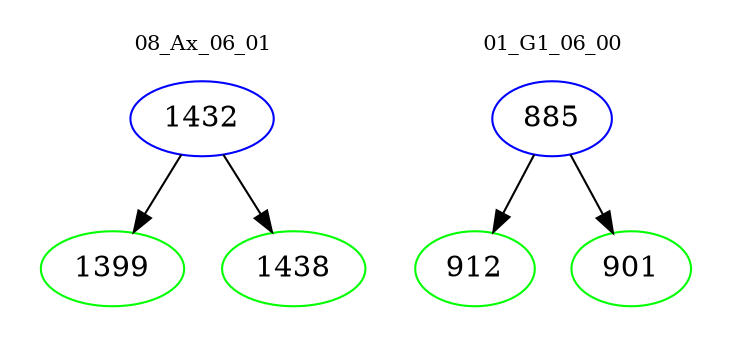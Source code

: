 digraph{
subgraph cluster_0 {
color = white
label = "08_Ax_06_01";
fontsize=10;
T0_1432 [label="1432", color="blue"]
T0_1432 -> T0_1399 [color="black"]
T0_1399 [label="1399", color="green"]
T0_1432 -> T0_1438 [color="black"]
T0_1438 [label="1438", color="green"]
}
subgraph cluster_1 {
color = white
label = "01_G1_06_00";
fontsize=10;
T1_885 [label="885", color="blue"]
T1_885 -> T1_912 [color="black"]
T1_912 [label="912", color="green"]
T1_885 -> T1_901 [color="black"]
T1_901 [label="901", color="green"]
}
}

